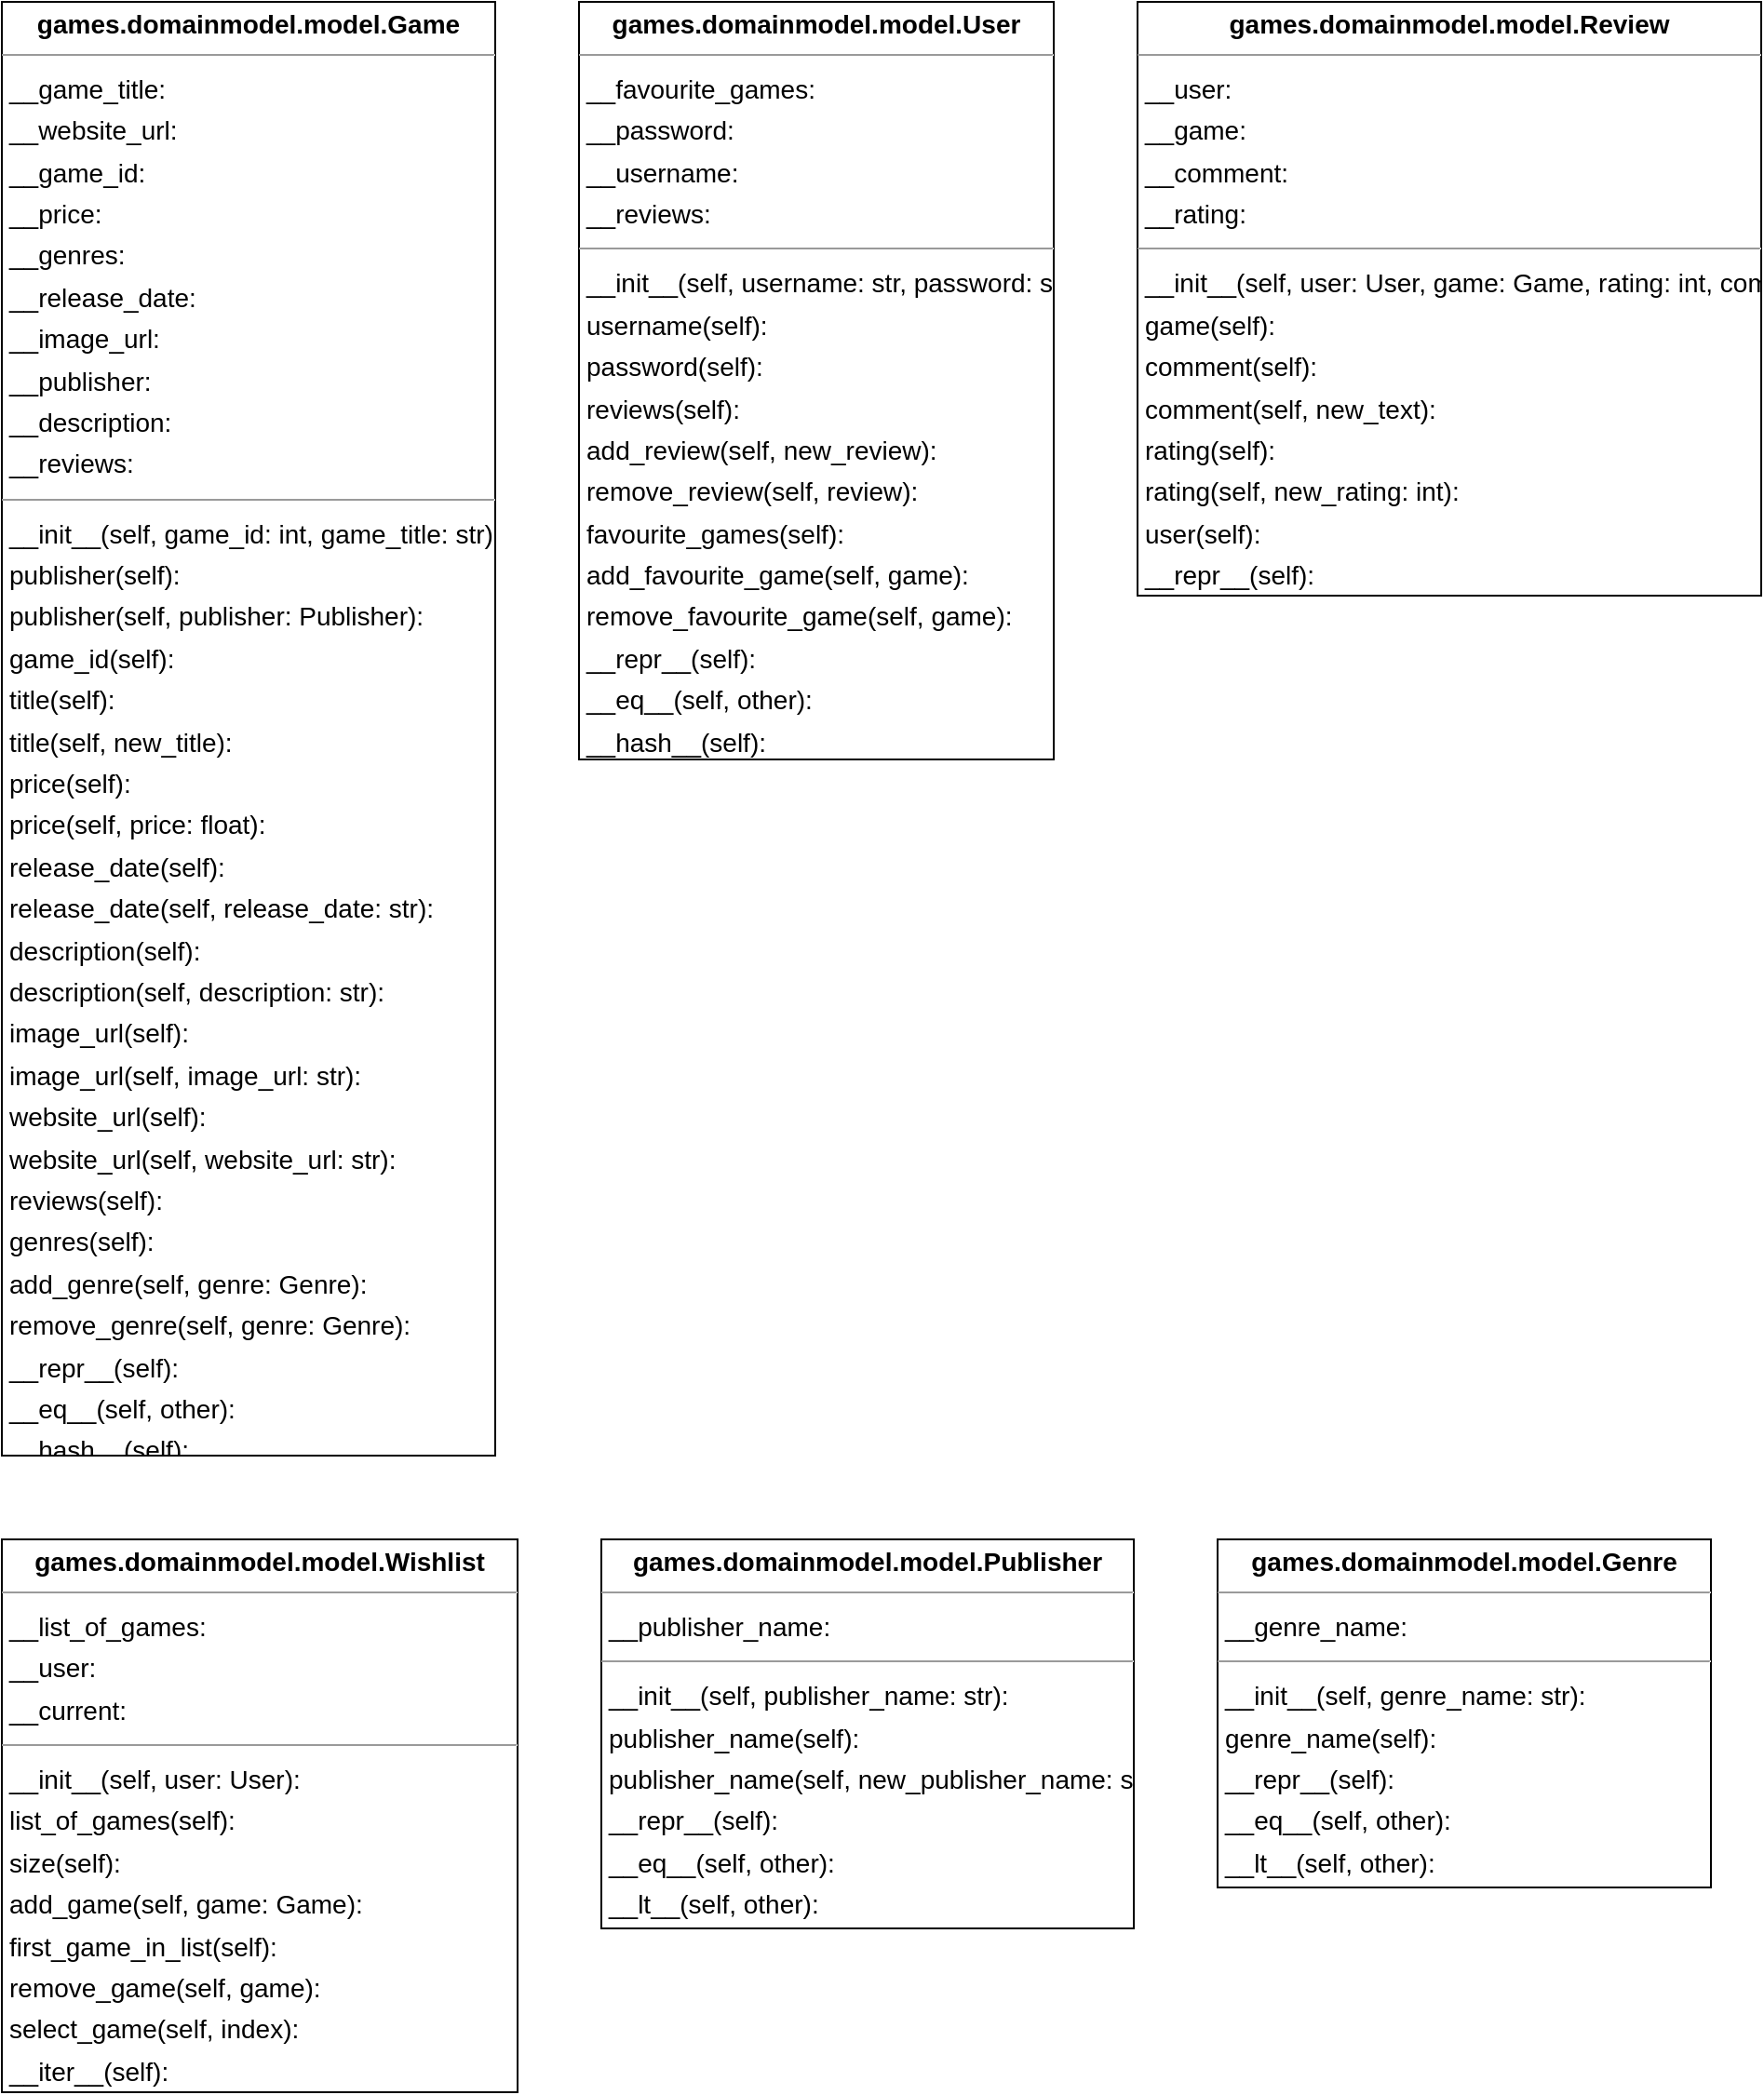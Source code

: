 <mxGraphModel dx="0" dy="0" grid="1" gridSize="10" guides="1" tooltips="1" connect="1" arrows="1" fold="1" page="0" pageScale="1" background="none" math="0" shadow="0">
  <root>
    <mxCell id="0" />
    <mxCell id="1" parent="0" />
    <mxCell id="node3" parent="1" vertex="1" value="&lt;p style=&quot;margin:0px;margin-top:4px;text-align:center;&quot;&gt;&lt;b&gt;games.domainmodel.model.Game&lt;/b&gt;&lt;/p&gt;&lt;hr size=&quot;1&quot;/&gt;&lt;p style=&quot;margin:0 0 0 4px;line-height:1.6;&quot;&gt; __game_title: &lt;br/&gt; __website_url: &lt;br/&gt; __game_id: &lt;br/&gt; __price: &lt;br/&gt; __genres: &lt;br/&gt; __release_date: &lt;br/&gt; __image_url: &lt;br/&gt; __publisher: &lt;br/&gt; __description: &lt;br/&gt; __reviews: &lt;/p&gt;&lt;hr size=&quot;1&quot;/&gt;&lt;p style=&quot;margin:0 0 0 4px;line-height:1.6;&quot;&gt; __init__(self, game_id: int, game_title: str): &lt;br/&gt; publisher(self): &lt;br/&gt; publisher(self, publisher: Publisher): &lt;br/&gt; game_id(self): &lt;br/&gt; title(self): &lt;br/&gt; title(self, new_title): &lt;br/&gt; price(self): &lt;br/&gt; price(self, price: float): &lt;br/&gt; release_date(self): &lt;br/&gt; release_date(self, release_date: str): &lt;br/&gt; description(self): &lt;br/&gt; description(self, description: str): &lt;br/&gt; image_url(self): &lt;br/&gt; image_url(self, image_url: str): &lt;br/&gt; website_url(self): &lt;br/&gt; website_url(self, website_url: str): &lt;br/&gt; reviews(self): &lt;br/&gt; genres(self): &lt;br/&gt; add_genre(self, genre: Genre): &lt;br/&gt; remove_genre(self, genre: Genre): &lt;br/&gt; __repr__(self): &lt;br/&gt; __eq__(self, other): &lt;br/&gt; __hash__(self): &lt;br/&gt; __lt__(self, other): &lt;/p&gt;" style="verticalAlign=top;align=left;overflow=fill;fontSize=14;fontFamily=Helvetica;html=1;rounded=0;shadow=0;comic=0;labelBackgroundColor=none;strokeWidth=1;">
      <mxGeometry x="-142" y="-15" width="265" height="781" as="geometry" />
    </mxCell>
    <mxCell id="node0" parent="1" vertex="1" value="&lt;p style=&quot;margin:0px;margin-top:4px;text-align:center;&quot;&gt;&lt;b&gt;games.domainmodel.model.Genre&lt;/b&gt;&lt;/p&gt;&lt;hr size=&quot;1&quot;/&gt;&lt;p style=&quot;margin:0 0 0 4px;line-height:1.6;&quot;&gt; __genre_name: &lt;/p&gt;&lt;hr size=&quot;1&quot;/&gt;&lt;p style=&quot;margin:0 0 0 4px;line-height:1.6;&quot;&gt; __init__(self, genre_name: str): &lt;br/&gt; genre_name(self): &lt;br/&gt; __repr__(self): &lt;br/&gt; __eq__(self, other): &lt;br/&gt; __lt__(self, other): &lt;br/&gt; __hash__(self): &lt;/p&gt;" style="verticalAlign=top;align=left;overflow=fill;fontSize=14;fontFamily=Helvetica;html=1;rounded=0;shadow=0;comic=0;labelBackgroundColor=none;strokeWidth=1;">
      <mxGeometry x="511" y="811" width="265" height="187" as="geometry" />
    </mxCell>
    <mxCell id="node5" parent="1" vertex="1" value="&lt;p style=&quot;margin:0px;margin-top:4px;text-align:center;&quot;&gt;&lt;b&gt;games.domainmodel.model.Publisher&lt;/b&gt;&lt;/p&gt;&lt;hr size=&quot;1&quot;/&gt;&lt;p style=&quot;margin:0 0 0 4px;line-height:1.6;&quot;&gt; __publisher_name: &lt;/p&gt;&lt;hr size=&quot;1&quot;/&gt;&lt;p style=&quot;margin:0 0 0 4px;line-height:1.6;&quot;&gt; __init__(self, publisher_name: str): &lt;br/&gt; publisher_name(self): &lt;br/&gt; publisher_name(self, new_publisher_name: str): &lt;br/&gt; __repr__(self): &lt;br/&gt; __eq__(self, other): &lt;br/&gt; __lt__(self, other): &lt;br/&gt; __hash__(self): &lt;/p&gt;" style="verticalAlign=top;align=left;overflow=fill;fontSize=14;fontFamily=Helvetica;html=1;rounded=0;shadow=0;comic=0;labelBackgroundColor=none;strokeWidth=1;">
      <mxGeometry x="180" y="811" width="286" height="209" as="geometry" />
    </mxCell>
    <mxCell id="node1" parent="1" vertex="1" value="&lt;p style=&quot;margin:0px;margin-top:4px;text-align:center;&quot;&gt;&lt;b&gt;games.domainmodel.model.Review&lt;/b&gt;&lt;/p&gt;&lt;hr size=&quot;1&quot;/&gt;&lt;p style=&quot;margin:0 0 0 4px;line-height:1.6;&quot;&gt; __user: &lt;br/&gt; __game: &lt;br/&gt; __comment: &lt;br/&gt; __rating: &lt;/p&gt;&lt;hr size=&quot;1&quot;/&gt;&lt;p style=&quot;margin:0 0 0 4px;line-height:1.6;&quot;&gt; __init__(self, user: User, game: Game, rating: int, comment: str): &lt;br/&gt; game(self): &lt;br/&gt; comment(self): &lt;br/&gt; comment(self, new_text): &lt;br/&gt; rating(self): &lt;br/&gt; rating(self, new_rating: int): &lt;br/&gt; user(self): &lt;br/&gt; __repr__(self): &lt;br/&gt; __eq__(self, other): &lt;/p&gt;" style="verticalAlign=top;align=left;overflow=fill;fontSize=14;fontFamily=Helvetica;html=1;rounded=0;shadow=0;comic=0;labelBackgroundColor=none;strokeWidth=1;">
      <mxGeometry x="468" y="-15" width="335" height="319" as="geometry" />
    </mxCell>
    <mxCell id="node2" parent="1" vertex="1" value="&lt;p style=&quot;margin:0px;margin-top:4px;text-align:center;&quot;&gt;&lt;b&gt;games.domainmodel.model.User&lt;/b&gt;&lt;/p&gt;&lt;hr size=&quot;1&quot;/&gt;&lt;p style=&quot;margin:0 0 0 4px;line-height:1.6;&quot;&gt; __favourite_games: &lt;br/&gt; __password: &lt;br/&gt; __username: &lt;br/&gt; __reviews: &lt;/p&gt;&lt;hr size=&quot;1&quot;/&gt;&lt;p style=&quot;margin:0 0 0 4px;line-height:1.6;&quot;&gt; __init__(self, username: str, password: str): &lt;br/&gt; username(self): &lt;br/&gt; password(self): &lt;br/&gt; reviews(self): &lt;br/&gt; add_review(self, new_review): &lt;br/&gt; remove_review(self, review): &lt;br/&gt; favourite_games(self): &lt;br/&gt; add_favourite_game(self, game): &lt;br/&gt; remove_favourite_game(self, game): &lt;br/&gt; __repr__(self): &lt;br/&gt; __eq__(self, other): &lt;br/&gt; __hash__(self): &lt;br/&gt; __lt__(self, other): &lt;/p&gt;" style="verticalAlign=top;align=left;overflow=fill;fontSize=14;fontFamily=Helvetica;html=1;rounded=0;shadow=0;comic=0;labelBackgroundColor=none;strokeWidth=1;">
      <mxGeometry x="168" y="-15" width="255" height="407" as="geometry" />
    </mxCell>
    <mxCell id="node4" parent="1" vertex="1" value="&lt;p style=&quot;margin:0px;margin-top:4px;text-align:center;&quot;&gt;&lt;b&gt;games.domainmodel.model.Wishlist&lt;/b&gt;&lt;/p&gt;&lt;hr size=&quot;1&quot;/&gt;&lt;p style=&quot;margin:0 0 0 4px;line-height:1.6;&quot;&gt; __list_of_games: &lt;br/&gt; __user: &lt;br/&gt; __current: &lt;/p&gt;&lt;hr size=&quot;1&quot;/&gt;&lt;p style=&quot;margin:0 0 0 4px;line-height:1.6;&quot;&gt; __init__(self, user: User): &lt;br/&gt; list_of_games(self): &lt;br/&gt; size(self): &lt;br/&gt; add_game(self, game: Game): &lt;br/&gt; first_game_in_list(self): &lt;br/&gt; remove_game(self, game): &lt;br/&gt; select_game(self, index): &lt;br/&gt; __iter__(self): &lt;br/&gt; __next__(self): &lt;/p&gt;" style="verticalAlign=top;align=left;overflow=fill;fontSize=14;fontFamily=Helvetica;html=1;rounded=0;shadow=0;comic=0;labelBackgroundColor=none;strokeWidth=1;">
      <mxGeometry x="-142" y="811" width="277" height="297" as="geometry" />
    </mxCell>
  </root>
</mxGraphModel>